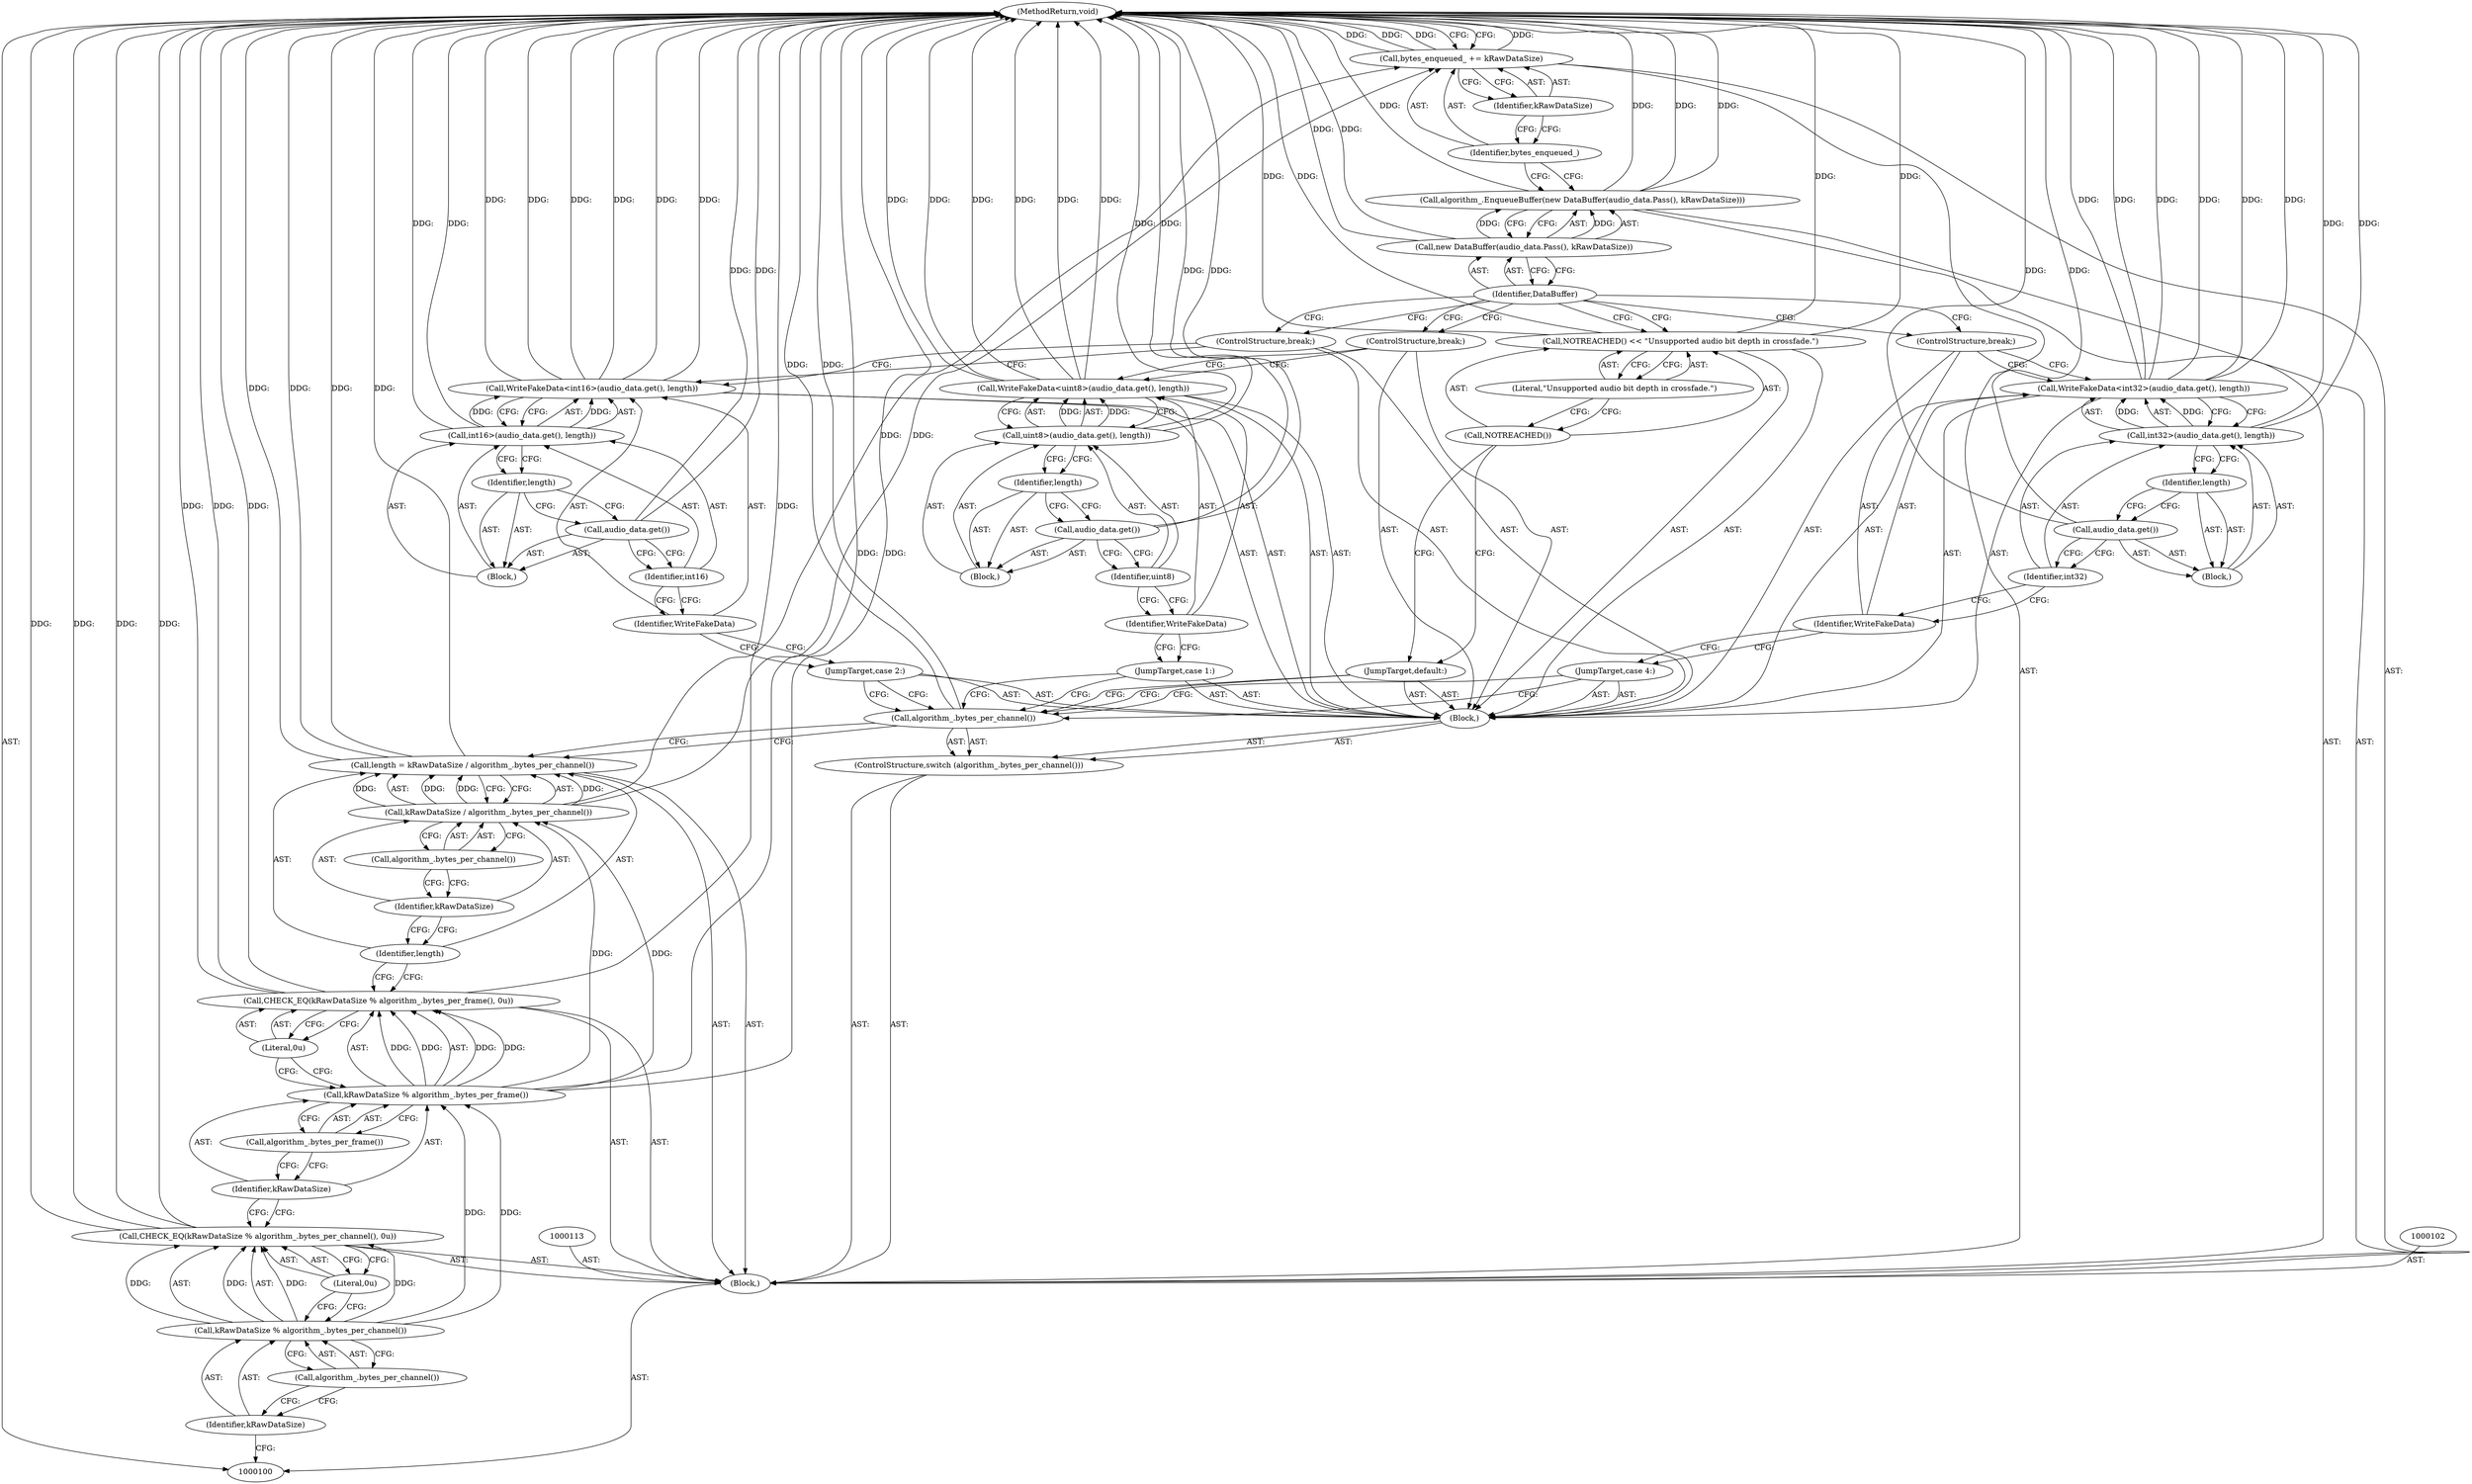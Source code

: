 digraph "1_Chrome_802ecdb9cee0d66fe546bdf24e98150f8f716ad8_4" {
"1000159" [label="(MethodReturn,void)"];
"1000101" [label="(Block,)"];
"1000131" [label="(JumpTarget,case 2:)"];
"1000134" [label="(Call,int16>(audio_data.get(), length))"];
"1000135" [label="(Identifier,int16)"];
"1000136" [label="(Block,)"];
"1000137" [label="(Call,audio_data.get())"];
"1000138" [label="(Identifier,length)"];
"1000132" [label="(Call,WriteFakeData<int16>(audio_data.get(), length))"];
"1000133" [label="(Identifier,WriteFakeData)"];
"1000139" [label="(ControlStructure,break;)"];
"1000140" [label="(JumpTarget,case 1:)"];
"1000143" [label="(Call,uint8>(audio_data.get(), length))"];
"1000144" [label="(Identifier,uint8)"];
"1000145" [label="(Block,)"];
"1000146" [label="(Call,audio_data.get())"];
"1000147" [label="(Identifier,length)"];
"1000141" [label="(Call,WriteFakeData<uint8>(audio_data.get(), length))"];
"1000142" [label="(Identifier,WriteFakeData)"];
"1000148" [label="(ControlStructure,break;)"];
"1000149" [label="(JumpTarget,default:)"];
"1000152" [label="(Literal,\"Unsupported audio bit depth in crossfade.\")"];
"1000150" [label="(Call,NOTREACHED() << \"Unsupported audio bit depth in crossfade.\")"];
"1000151" [label="(Call,NOTREACHED())"];
"1000154" [label="(Call,new DataBuffer(audio_data.Pass(), kRawDataSize))"];
"1000155" [label="(Identifier,DataBuffer)"];
"1000153" [label="(Call,algorithm_.EnqueueBuffer(new DataBuffer(audio_data.Pass(), kRawDataSize)))"];
"1000158" [label="(Identifier,kRawDataSize)"];
"1000156" [label="(Call,bytes_enqueued_ += kRawDataSize)"];
"1000157" [label="(Identifier,bytes_enqueued_)"];
"1000104" [label="(Call,kRawDataSize % algorithm_.bytes_per_channel())"];
"1000105" [label="(Identifier,kRawDataSize)"];
"1000106" [label="(Call,algorithm_.bytes_per_channel())"];
"1000103" [label="(Call,CHECK_EQ(kRawDataSize % algorithm_.bytes_per_channel(), 0u))"];
"1000107" [label="(Literal,0u)"];
"1000109" [label="(Call,kRawDataSize % algorithm_.bytes_per_frame())"];
"1000110" [label="(Identifier,kRawDataSize)"];
"1000111" [label="(Call,algorithm_.bytes_per_frame())"];
"1000108" [label="(Call,CHECK_EQ(kRawDataSize % algorithm_.bytes_per_frame(), 0u))"];
"1000112" [label="(Literal,0u)"];
"1000114" [label="(Call,length = kRawDataSize / algorithm_.bytes_per_channel())"];
"1000115" [label="(Identifier,length)"];
"1000116" [label="(Call,kRawDataSize / algorithm_.bytes_per_channel())"];
"1000117" [label="(Identifier,kRawDataSize)"];
"1000118" [label="(Call,algorithm_.bytes_per_channel())"];
"1000120" [label="(Call,algorithm_.bytes_per_channel())"];
"1000119" [label="(ControlStructure,switch (algorithm_.bytes_per_channel()))"];
"1000121" [label="(Block,)"];
"1000122" [label="(JumpTarget,case 4:)"];
"1000125" [label="(Call,int32>(audio_data.get(), length))"];
"1000126" [label="(Identifier,int32)"];
"1000127" [label="(Block,)"];
"1000128" [label="(Call,audio_data.get())"];
"1000129" [label="(Identifier,length)"];
"1000123" [label="(Call,WriteFakeData<int32>(audio_data.get(), length))"];
"1000124" [label="(Identifier,WriteFakeData)"];
"1000130" [label="(ControlStructure,break;)"];
"1000159" -> "1000100"  [label="AST: "];
"1000159" -> "1000156"  [label="CFG: "];
"1000125" -> "1000159"  [label="DDG: "];
"1000141" -> "1000159"  [label="DDG: "];
"1000141" -> "1000159"  [label="DDG: "];
"1000141" -> "1000159"  [label="DDG: "];
"1000123" -> "1000159"  [label="DDG: "];
"1000123" -> "1000159"  [label="DDG: "];
"1000123" -> "1000159"  [label="DDG: "];
"1000108" -> "1000159"  [label="DDG: "];
"1000108" -> "1000159"  [label="DDG: "];
"1000150" -> "1000159"  [label="DDG: "];
"1000150" -> "1000159"  [label="DDG: "];
"1000156" -> "1000159"  [label="DDG: "];
"1000156" -> "1000159"  [label="DDG: "];
"1000103" -> "1000159"  [label="DDG: "];
"1000103" -> "1000159"  [label="DDG: "];
"1000114" -> "1000159"  [label="DDG: "];
"1000114" -> "1000159"  [label="DDG: "];
"1000153" -> "1000159"  [label="DDG: "];
"1000153" -> "1000159"  [label="DDG: "];
"1000132" -> "1000159"  [label="DDG: "];
"1000132" -> "1000159"  [label="DDG: "];
"1000132" -> "1000159"  [label="DDG: "];
"1000146" -> "1000159"  [label="DDG: "];
"1000154" -> "1000159"  [label="DDG: "];
"1000143" -> "1000159"  [label="DDG: "];
"1000134" -> "1000159"  [label="DDG: "];
"1000120" -> "1000159"  [label="DDG: "];
"1000128" -> "1000159"  [label="DDG: "];
"1000109" -> "1000159"  [label="DDG: "];
"1000137" -> "1000159"  [label="DDG: "];
"1000101" -> "1000100"  [label="AST: "];
"1000102" -> "1000101"  [label="AST: "];
"1000103" -> "1000101"  [label="AST: "];
"1000108" -> "1000101"  [label="AST: "];
"1000113" -> "1000101"  [label="AST: "];
"1000114" -> "1000101"  [label="AST: "];
"1000119" -> "1000101"  [label="AST: "];
"1000153" -> "1000101"  [label="AST: "];
"1000156" -> "1000101"  [label="AST: "];
"1000131" -> "1000121"  [label="AST: "];
"1000131" -> "1000120"  [label="CFG: "];
"1000133" -> "1000131"  [label="CFG: "];
"1000134" -> "1000132"  [label="AST: "];
"1000134" -> "1000138"  [label="CFG: "];
"1000135" -> "1000134"  [label="AST: "];
"1000136" -> "1000134"  [label="AST: "];
"1000132" -> "1000134"  [label="CFG: "];
"1000134" -> "1000159"  [label="DDG: "];
"1000134" -> "1000132"  [label="DDG: "];
"1000135" -> "1000134"  [label="AST: "];
"1000135" -> "1000133"  [label="CFG: "];
"1000137" -> "1000135"  [label="CFG: "];
"1000136" -> "1000134"  [label="AST: "];
"1000137" -> "1000136"  [label="AST: "];
"1000138" -> "1000136"  [label="AST: "];
"1000137" -> "1000136"  [label="AST: "];
"1000137" -> "1000135"  [label="CFG: "];
"1000138" -> "1000137"  [label="CFG: "];
"1000137" -> "1000159"  [label="DDG: "];
"1000138" -> "1000136"  [label="AST: "];
"1000138" -> "1000137"  [label="CFG: "];
"1000134" -> "1000138"  [label="CFG: "];
"1000132" -> "1000121"  [label="AST: "];
"1000132" -> "1000134"  [label="CFG: "];
"1000133" -> "1000132"  [label="AST: "];
"1000134" -> "1000132"  [label="AST: "];
"1000139" -> "1000132"  [label="CFG: "];
"1000132" -> "1000159"  [label="DDG: "];
"1000132" -> "1000159"  [label="DDG: "];
"1000132" -> "1000159"  [label="DDG: "];
"1000134" -> "1000132"  [label="DDG: "];
"1000133" -> "1000132"  [label="AST: "];
"1000133" -> "1000131"  [label="CFG: "];
"1000135" -> "1000133"  [label="CFG: "];
"1000139" -> "1000121"  [label="AST: "];
"1000139" -> "1000132"  [label="CFG: "];
"1000155" -> "1000139"  [label="CFG: "];
"1000140" -> "1000121"  [label="AST: "];
"1000140" -> "1000120"  [label="CFG: "];
"1000142" -> "1000140"  [label="CFG: "];
"1000143" -> "1000141"  [label="AST: "];
"1000143" -> "1000147"  [label="CFG: "];
"1000144" -> "1000143"  [label="AST: "];
"1000145" -> "1000143"  [label="AST: "];
"1000141" -> "1000143"  [label="CFG: "];
"1000143" -> "1000159"  [label="DDG: "];
"1000143" -> "1000141"  [label="DDG: "];
"1000144" -> "1000143"  [label="AST: "];
"1000144" -> "1000142"  [label="CFG: "];
"1000146" -> "1000144"  [label="CFG: "];
"1000145" -> "1000143"  [label="AST: "];
"1000146" -> "1000145"  [label="AST: "];
"1000147" -> "1000145"  [label="AST: "];
"1000146" -> "1000145"  [label="AST: "];
"1000146" -> "1000144"  [label="CFG: "];
"1000147" -> "1000146"  [label="CFG: "];
"1000146" -> "1000159"  [label="DDG: "];
"1000147" -> "1000145"  [label="AST: "];
"1000147" -> "1000146"  [label="CFG: "];
"1000143" -> "1000147"  [label="CFG: "];
"1000141" -> "1000121"  [label="AST: "];
"1000141" -> "1000143"  [label="CFG: "];
"1000142" -> "1000141"  [label="AST: "];
"1000143" -> "1000141"  [label="AST: "];
"1000148" -> "1000141"  [label="CFG: "];
"1000141" -> "1000159"  [label="DDG: "];
"1000141" -> "1000159"  [label="DDG: "];
"1000141" -> "1000159"  [label="DDG: "];
"1000143" -> "1000141"  [label="DDG: "];
"1000142" -> "1000141"  [label="AST: "];
"1000142" -> "1000140"  [label="CFG: "];
"1000144" -> "1000142"  [label="CFG: "];
"1000148" -> "1000121"  [label="AST: "];
"1000148" -> "1000141"  [label="CFG: "];
"1000155" -> "1000148"  [label="CFG: "];
"1000149" -> "1000121"  [label="AST: "];
"1000149" -> "1000120"  [label="CFG: "];
"1000151" -> "1000149"  [label="CFG: "];
"1000152" -> "1000150"  [label="AST: "];
"1000152" -> "1000151"  [label="CFG: "];
"1000150" -> "1000152"  [label="CFG: "];
"1000150" -> "1000121"  [label="AST: "];
"1000150" -> "1000152"  [label="CFG: "];
"1000151" -> "1000150"  [label="AST: "];
"1000152" -> "1000150"  [label="AST: "];
"1000155" -> "1000150"  [label="CFG: "];
"1000150" -> "1000159"  [label="DDG: "];
"1000150" -> "1000159"  [label="DDG: "];
"1000151" -> "1000150"  [label="AST: "];
"1000151" -> "1000149"  [label="CFG: "];
"1000152" -> "1000151"  [label="CFG: "];
"1000154" -> "1000153"  [label="AST: "];
"1000154" -> "1000155"  [label="CFG: "];
"1000155" -> "1000154"  [label="AST: "];
"1000153" -> "1000154"  [label="CFG: "];
"1000154" -> "1000159"  [label="DDG: "];
"1000154" -> "1000153"  [label="DDG: "];
"1000155" -> "1000154"  [label="AST: "];
"1000155" -> "1000130"  [label="CFG: "];
"1000155" -> "1000139"  [label="CFG: "];
"1000155" -> "1000148"  [label="CFG: "];
"1000155" -> "1000150"  [label="CFG: "];
"1000154" -> "1000155"  [label="CFG: "];
"1000153" -> "1000101"  [label="AST: "];
"1000153" -> "1000154"  [label="CFG: "];
"1000154" -> "1000153"  [label="AST: "];
"1000157" -> "1000153"  [label="CFG: "];
"1000153" -> "1000159"  [label="DDG: "];
"1000153" -> "1000159"  [label="DDG: "];
"1000154" -> "1000153"  [label="DDG: "];
"1000158" -> "1000156"  [label="AST: "];
"1000158" -> "1000157"  [label="CFG: "];
"1000156" -> "1000158"  [label="CFG: "];
"1000156" -> "1000101"  [label="AST: "];
"1000156" -> "1000158"  [label="CFG: "];
"1000157" -> "1000156"  [label="AST: "];
"1000158" -> "1000156"  [label="AST: "];
"1000159" -> "1000156"  [label="CFG: "];
"1000156" -> "1000159"  [label="DDG: "];
"1000156" -> "1000159"  [label="DDG: "];
"1000116" -> "1000156"  [label="DDG: "];
"1000157" -> "1000156"  [label="AST: "];
"1000157" -> "1000153"  [label="CFG: "];
"1000158" -> "1000157"  [label="CFG: "];
"1000104" -> "1000103"  [label="AST: "];
"1000104" -> "1000106"  [label="CFG: "];
"1000105" -> "1000104"  [label="AST: "];
"1000106" -> "1000104"  [label="AST: "];
"1000107" -> "1000104"  [label="CFG: "];
"1000104" -> "1000103"  [label="DDG: "];
"1000104" -> "1000103"  [label="DDG: "];
"1000104" -> "1000109"  [label="DDG: "];
"1000105" -> "1000104"  [label="AST: "];
"1000105" -> "1000100"  [label="CFG: "];
"1000106" -> "1000105"  [label="CFG: "];
"1000106" -> "1000104"  [label="AST: "];
"1000106" -> "1000105"  [label="CFG: "];
"1000104" -> "1000106"  [label="CFG: "];
"1000103" -> "1000101"  [label="AST: "];
"1000103" -> "1000107"  [label="CFG: "];
"1000104" -> "1000103"  [label="AST: "];
"1000107" -> "1000103"  [label="AST: "];
"1000110" -> "1000103"  [label="CFG: "];
"1000103" -> "1000159"  [label="DDG: "];
"1000103" -> "1000159"  [label="DDG: "];
"1000104" -> "1000103"  [label="DDG: "];
"1000104" -> "1000103"  [label="DDG: "];
"1000107" -> "1000103"  [label="AST: "];
"1000107" -> "1000104"  [label="CFG: "];
"1000103" -> "1000107"  [label="CFG: "];
"1000109" -> "1000108"  [label="AST: "];
"1000109" -> "1000111"  [label="CFG: "];
"1000110" -> "1000109"  [label="AST: "];
"1000111" -> "1000109"  [label="AST: "];
"1000112" -> "1000109"  [label="CFG: "];
"1000109" -> "1000159"  [label="DDG: "];
"1000109" -> "1000108"  [label="DDG: "];
"1000109" -> "1000108"  [label="DDG: "];
"1000104" -> "1000109"  [label="DDG: "];
"1000109" -> "1000116"  [label="DDG: "];
"1000110" -> "1000109"  [label="AST: "];
"1000110" -> "1000103"  [label="CFG: "];
"1000111" -> "1000110"  [label="CFG: "];
"1000111" -> "1000109"  [label="AST: "];
"1000111" -> "1000110"  [label="CFG: "];
"1000109" -> "1000111"  [label="CFG: "];
"1000108" -> "1000101"  [label="AST: "];
"1000108" -> "1000112"  [label="CFG: "];
"1000109" -> "1000108"  [label="AST: "];
"1000112" -> "1000108"  [label="AST: "];
"1000115" -> "1000108"  [label="CFG: "];
"1000108" -> "1000159"  [label="DDG: "];
"1000108" -> "1000159"  [label="DDG: "];
"1000109" -> "1000108"  [label="DDG: "];
"1000109" -> "1000108"  [label="DDG: "];
"1000112" -> "1000108"  [label="AST: "];
"1000112" -> "1000109"  [label="CFG: "];
"1000108" -> "1000112"  [label="CFG: "];
"1000114" -> "1000101"  [label="AST: "];
"1000114" -> "1000116"  [label="CFG: "];
"1000115" -> "1000114"  [label="AST: "];
"1000116" -> "1000114"  [label="AST: "];
"1000120" -> "1000114"  [label="CFG: "];
"1000114" -> "1000159"  [label="DDG: "];
"1000114" -> "1000159"  [label="DDG: "];
"1000116" -> "1000114"  [label="DDG: "];
"1000116" -> "1000114"  [label="DDG: "];
"1000115" -> "1000114"  [label="AST: "];
"1000115" -> "1000108"  [label="CFG: "];
"1000117" -> "1000115"  [label="CFG: "];
"1000116" -> "1000114"  [label="AST: "];
"1000116" -> "1000118"  [label="CFG: "];
"1000117" -> "1000116"  [label="AST: "];
"1000118" -> "1000116"  [label="AST: "];
"1000114" -> "1000116"  [label="CFG: "];
"1000116" -> "1000114"  [label="DDG: "];
"1000116" -> "1000114"  [label="DDG: "];
"1000109" -> "1000116"  [label="DDG: "];
"1000116" -> "1000156"  [label="DDG: "];
"1000117" -> "1000116"  [label="AST: "];
"1000117" -> "1000115"  [label="CFG: "];
"1000118" -> "1000117"  [label="CFG: "];
"1000118" -> "1000116"  [label="AST: "];
"1000118" -> "1000117"  [label="CFG: "];
"1000116" -> "1000118"  [label="CFG: "];
"1000120" -> "1000119"  [label="AST: "];
"1000120" -> "1000114"  [label="CFG: "];
"1000122" -> "1000120"  [label="CFG: "];
"1000131" -> "1000120"  [label="CFG: "];
"1000140" -> "1000120"  [label="CFG: "];
"1000149" -> "1000120"  [label="CFG: "];
"1000120" -> "1000159"  [label="DDG: "];
"1000119" -> "1000101"  [label="AST: "];
"1000120" -> "1000119"  [label="AST: "];
"1000121" -> "1000119"  [label="AST: "];
"1000121" -> "1000119"  [label="AST: "];
"1000122" -> "1000121"  [label="AST: "];
"1000123" -> "1000121"  [label="AST: "];
"1000130" -> "1000121"  [label="AST: "];
"1000131" -> "1000121"  [label="AST: "];
"1000132" -> "1000121"  [label="AST: "];
"1000139" -> "1000121"  [label="AST: "];
"1000140" -> "1000121"  [label="AST: "];
"1000141" -> "1000121"  [label="AST: "];
"1000148" -> "1000121"  [label="AST: "];
"1000149" -> "1000121"  [label="AST: "];
"1000150" -> "1000121"  [label="AST: "];
"1000122" -> "1000121"  [label="AST: "];
"1000122" -> "1000120"  [label="CFG: "];
"1000124" -> "1000122"  [label="CFG: "];
"1000125" -> "1000123"  [label="AST: "];
"1000125" -> "1000129"  [label="CFG: "];
"1000126" -> "1000125"  [label="AST: "];
"1000127" -> "1000125"  [label="AST: "];
"1000123" -> "1000125"  [label="CFG: "];
"1000125" -> "1000159"  [label="DDG: "];
"1000125" -> "1000123"  [label="DDG: "];
"1000126" -> "1000125"  [label="AST: "];
"1000126" -> "1000124"  [label="CFG: "];
"1000128" -> "1000126"  [label="CFG: "];
"1000127" -> "1000125"  [label="AST: "];
"1000128" -> "1000127"  [label="AST: "];
"1000129" -> "1000127"  [label="AST: "];
"1000128" -> "1000127"  [label="AST: "];
"1000128" -> "1000126"  [label="CFG: "];
"1000129" -> "1000128"  [label="CFG: "];
"1000128" -> "1000159"  [label="DDG: "];
"1000129" -> "1000127"  [label="AST: "];
"1000129" -> "1000128"  [label="CFG: "];
"1000125" -> "1000129"  [label="CFG: "];
"1000123" -> "1000121"  [label="AST: "];
"1000123" -> "1000125"  [label="CFG: "];
"1000124" -> "1000123"  [label="AST: "];
"1000125" -> "1000123"  [label="AST: "];
"1000130" -> "1000123"  [label="CFG: "];
"1000123" -> "1000159"  [label="DDG: "];
"1000123" -> "1000159"  [label="DDG: "];
"1000123" -> "1000159"  [label="DDG: "];
"1000125" -> "1000123"  [label="DDG: "];
"1000124" -> "1000123"  [label="AST: "];
"1000124" -> "1000122"  [label="CFG: "];
"1000126" -> "1000124"  [label="CFG: "];
"1000130" -> "1000121"  [label="AST: "];
"1000130" -> "1000123"  [label="CFG: "];
"1000155" -> "1000130"  [label="CFG: "];
}
